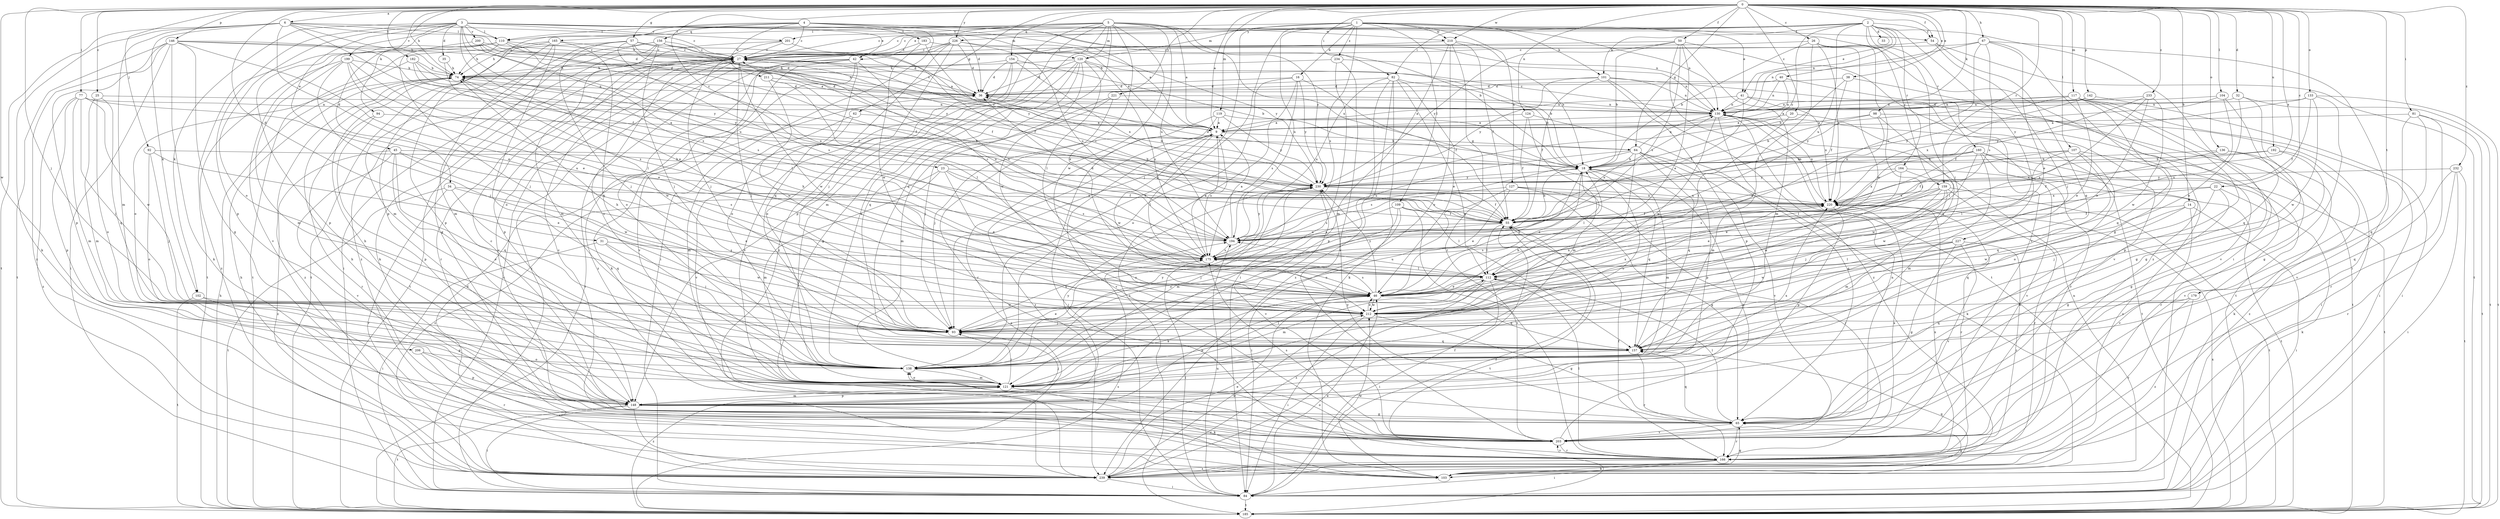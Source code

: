 strict digraph  {
0;
1;
2;
3;
4;
5;
6;
9;
14;
16;
18;
20;
22;
23;
25;
26;
27;
31;
32;
33;
34;
35;
36;
38;
40;
41;
42;
45;
46;
50;
54;
55;
57;
62;
64;
65;
67;
74;
77;
81;
82;
84;
92;
93;
94;
98;
101;
102;
103;
104;
107;
109;
110;
112;
117;
119;
120;
121;
124;
127;
130;
133;
136;
138;
142;
146;
148;
154;
156;
157;
159;
160;
164;
165;
166;
175;
179;
182;
183;
185;
192;
194;
199;
200;
201;
203;
206;
210;
211;
212;
220;
221;
226;
227;
230;
232;
233;
234;
239;
0 -> 6  [label=a];
0 -> 9  [label=a];
0 -> 14  [label=b];
0 -> 20  [label=c];
0 -> 22  [label=c];
0 -> 23  [label=c];
0 -> 25  [label=c];
0 -> 26  [label=c];
0 -> 31  [label=d];
0 -> 32  [label=d];
0 -> 38  [label=e];
0 -> 40  [label=e];
0 -> 50  [label=f];
0 -> 54  [label=f];
0 -> 57  [label=g];
0 -> 62  [label=g];
0 -> 64  [label=g];
0 -> 67  [label=h];
0 -> 74  [label=h];
0 -> 77  [label=i];
0 -> 81  [label=i];
0 -> 82  [label=i];
0 -> 92  [label=j];
0 -> 93  [label=j];
0 -> 94  [label=k];
0 -> 98  [label=k];
0 -> 104  [label=l];
0 -> 107  [label=l];
0 -> 117  [label=m];
0 -> 119  [label=m];
0 -> 124  [label=n];
0 -> 133  [label=o];
0 -> 136  [label=o];
0 -> 142  [label=p];
0 -> 146  [label=p];
0 -> 154  [label=q];
0 -> 159  [label=r];
0 -> 179  [label=t];
0 -> 182  [label=t];
0 -> 192  [label=u];
0 -> 206  [label=w];
0 -> 210  [label=w];
0 -> 220  [label=x];
0 -> 221  [label=y];
0 -> 226  [label=y];
0 -> 232  [label=z];
0 -> 233  [label=z];
1 -> 16  [label=b];
1 -> 27  [label=c];
1 -> 41  [label=e];
1 -> 93  [label=j];
1 -> 101  [label=k];
1 -> 109  [label=l];
1 -> 120  [label=m];
1 -> 127  [label=n];
1 -> 130  [label=n];
1 -> 138  [label=o];
1 -> 159  [label=r];
1 -> 175  [label=s];
1 -> 194  [label=u];
1 -> 210  [label=w];
1 -> 234  [label=z];
2 -> 27  [label=c];
2 -> 33  [label=d];
2 -> 41  [label=e];
2 -> 42  [label=e];
2 -> 54  [label=f];
2 -> 82  [label=i];
2 -> 84  [label=i];
2 -> 93  [label=j];
2 -> 101  [label=k];
2 -> 130  [label=n];
2 -> 160  [label=r];
2 -> 164  [label=r];
2 -> 194  [label=u];
2 -> 226  [label=y];
2 -> 227  [label=y];
2 -> 230  [label=y];
3 -> 34  [label=d];
3 -> 35  [label=d];
3 -> 36  [label=d];
3 -> 42  [label=e];
3 -> 45  [label=e];
3 -> 46  [label=e];
3 -> 102  [label=k];
3 -> 110  [label=l];
3 -> 120  [label=m];
3 -> 130  [label=n];
3 -> 138  [label=o];
3 -> 148  [label=p];
3 -> 175  [label=s];
3 -> 194  [label=u];
3 -> 199  [label=v];
3 -> 200  [label=v];
3 -> 201  [label=v];
3 -> 210  [label=w];
4 -> 9  [label=a];
4 -> 18  [label=b];
4 -> 27  [label=c];
4 -> 54  [label=f];
4 -> 84  [label=i];
4 -> 110  [label=l];
4 -> 148  [label=p];
4 -> 156  [label=q];
4 -> 165  [label=r];
4 -> 183  [label=t];
4 -> 211  [label=w];
5 -> 9  [label=a];
5 -> 27  [label=c];
5 -> 46  [label=e];
5 -> 110  [label=l];
5 -> 120  [label=m];
5 -> 121  [label=m];
5 -> 148  [label=p];
5 -> 157  [label=q];
5 -> 194  [label=u];
5 -> 201  [label=v];
5 -> 212  [label=w];
5 -> 220  [label=x];
5 -> 230  [label=y];
5 -> 239  [label=z];
6 -> 27  [label=c];
6 -> 36  [label=d];
6 -> 46  [label=e];
6 -> 55  [label=f];
6 -> 74  [label=h];
6 -> 102  [label=k];
6 -> 103  [label=k];
6 -> 110  [label=l];
6 -> 121  [label=m];
6 -> 185  [label=t];
9 -> 64  [label=g];
9 -> 112  [label=l];
9 -> 175  [label=s];
9 -> 203  [label=v];
9 -> 212  [label=w];
9 -> 239  [label=z];
14 -> 55  [label=f];
14 -> 84  [label=i];
14 -> 157  [label=q];
14 -> 203  [label=v];
14 -> 212  [label=w];
16 -> 36  [label=d];
16 -> 55  [label=f];
16 -> 138  [label=o];
16 -> 175  [label=s];
16 -> 185  [label=t];
16 -> 230  [label=y];
18 -> 36  [label=d];
18 -> 46  [label=e];
18 -> 112  [label=l];
18 -> 121  [label=m];
18 -> 138  [label=o];
18 -> 157  [label=q];
18 -> 230  [label=y];
20 -> 9  [label=a];
20 -> 112  [label=l];
20 -> 166  [label=r];
22 -> 65  [label=g];
22 -> 93  [label=j];
22 -> 103  [label=k];
22 -> 194  [label=u];
22 -> 220  [label=x];
23 -> 46  [label=e];
23 -> 55  [label=f];
23 -> 121  [label=m];
23 -> 175  [label=s];
23 -> 230  [label=y];
23 -> 239  [label=z];
25 -> 121  [label=m];
25 -> 130  [label=n];
25 -> 138  [label=o];
25 -> 157  [label=q];
26 -> 18  [label=b];
26 -> 27  [label=c];
26 -> 93  [label=j];
26 -> 112  [label=l];
26 -> 212  [label=w];
26 -> 220  [label=x];
26 -> 239  [label=z];
27 -> 74  [label=h];
27 -> 93  [label=j];
27 -> 138  [label=o];
27 -> 148  [label=p];
27 -> 166  [label=r];
27 -> 185  [label=t];
27 -> 203  [label=v];
27 -> 212  [label=w];
31 -> 84  [label=i];
31 -> 93  [label=j];
31 -> 175  [label=s];
31 -> 212  [label=w];
32 -> 46  [label=e];
32 -> 65  [label=g];
32 -> 130  [label=n];
32 -> 185  [label=t];
34 -> 46  [label=e];
34 -> 157  [label=q];
34 -> 166  [label=r];
34 -> 185  [label=t];
34 -> 220  [label=x];
35 -> 74  [label=h];
35 -> 112  [label=l];
36 -> 27  [label=c];
36 -> 130  [label=n];
38 -> 18  [label=b];
38 -> 36  [label=d];
38 -> 55  [label=f];
38 -> 203  [label=v];
40 -> 9  [label=a];
40 -> 36  [label=d];
40 -> 130  [label=n];
40 -> 203  [label=v];
41 -> 9  [label=a];
41 -> 55  [label=f];
41 -> 130  [label=n];
41 -> 185  [label=t];
41 -> 220  [label=x];
42 -> 74  [label=h];
42 -> 103  [label=k];
42 -> 138  [label=o];
42 -> 175  [label=s];
42 -> 185  [label=t];
42 -> 203  [label=v];
42 -> 239  [label=z];
45 -> 18  [label=b];
45 -> 138  [label=o];
45 -> 157  [label=q];
45 -> 175  [label=s];
45 -> 203  [label=v];
45 -> 212  [label=w];
45 -> 239  [label=z];
46 -> 18  [label=b];
46 -> 74  [label=h];
46 -> 148  [label=p];
46 -> 157  [label=q];
46 -> 175  [label=s];
46 -> 212  [label=w];
46 -> 220  [label=x];
46 -> 230  [label=y];
50 -> 18  [label=b];
50 -> 27  [label=c];
50 -> 46  [label=e];
50 -> 121  [label=m];
50 -> 175  [label=s];
50 -> 185  [label=t];
50 -> 203  [label=v];
50 -> 230  [label=y];
54 -> 27  [label=c];
54 -> 93  [label=j];
54 -> 157  [label=q];
54 -> 185  [label=t];
55 -> 18  [label=b];
55 -> 27  [label=c];
55 -> 93  [label=j];
55 -> 112  [label=l];
55 -> 185  [label=t];
55 -> 194  [label=u];
57 -> 27  [label=c];
57 -> 36  [label=d];
57 -> 55  [label=f];
57 -> 93  [label=j];
57 -> 121  [label=m];
57 -> 130  [label=n];
57 -> 175  [label=s];
57 -> 185  [label=t];
62 -> 9  [label=a];
62 -> 121  [label=m];
62 -> 203  [label=v];
64 -> 18  [label=b];
64 -> 27  [label=c];
64 -> 93  [label=j];
64 -> 103  [label=k];
64 -> 130  [label=n];
64 -> 148  [label=p];
64 -> 157  [label=q];
64 -> 175  [label=s];
64 -> 194  [label=u];
64 -> 203  [label=v];
65 -> 27  [label=c];
65 -> 112  [label=l];
65 -> 157  [label=q];
65 -> 166  [label=r];
65 -> 203  [label=v];
65 -> 230  [label=y];
67 -> 27  [label=c];
67 -> 46  [label=e];
67 -> 65  [label=g];
67 -> 84  [label=i];
67 -> 130  [label=n];
67 -> 175  [label=s];
67 -> 194  [label=u];
74 -> 36  [label=d];
74 -> 212  [label=w];
74 -> 239  [label=z];
77 -> 93  [label=j];
77 -> 121  [label=m];
77 -> 130  [label=n];
77 -> 148  [label=p];
77 -> 194  [label=u];
77 -> 212  [label=w];
77 -> 239  [label=z];
81 -> 9  [label=a];
81 -> 157  [label=q];
81 -> 166  [label=r];
81 -> 185  [label=t];
81 -> 203  [label=v];
82 -> 18  [label=b];
82 -> 36  [label=d];
82 -> 46  [label=e];
82 -> 103  [label=k];
82 -> 148  [label=p];
82 -> 157  [label=q];
82 -> 194  [label=u];
82 -> 239  [label=z];
84 -> 27  [label=c];
84 -> 46  [label=e];
84 -> 55  [label=f];
84 -> 185  [label=t];
84 -> 194  [label=u];
92 -> 18  [label=b];
92 -> 46  [label=e];
92 -> 93  [label=j];
92 -> 138  [label=o];
93 -> 18  [label=b];
93 -> 46  [label=e];
93 -> 74  [label=h];
93 -> 157  [label=q];
93 -> 194  [label=u];
94 -> 9  [label=a];
94 -> 148  [label=p];
94 -> 166  [label=r];
98 -> 9  [label=a];
98 -> 18  [label=b];
98 -> 84  [label=i];
98 -> 112  [label=l];
98 -> 220  [label=x];
101 -> 36  [label=d];
101 -> 55  [label=f];
101 -> 130  [label=n];
101 -> 148  [label=p];
101 -> 185  [label=t];
101 -> 230  [label=y];
101 -> 239  [label=z];
102 -> 148  [label=p];
102 -> 185  [label=t];
102 -> 212  [label=w];
103 -> 65  [label=g];
103 -> 130  [label=n];
103 -> 157  [label=q];
103 -> 212  [label=w];
104 -> 130  [label=n];
104 -> 157  [label=q];
104 -> 175  [label=s];
104 -> 220  [label=x];
107 -> 18  [label=b];
107 -> 55  [label=f];
107 -> 112  [label=l];
107 -> 138  [label=o];
107 -> 157  [label=q];
107 -> 166  [label=r];
109 -> 55  [label=f];
109 -> 84  [label=i];
109 -> 112  [label=l];
109 -> 138  [label=o];
109 -> 175  [label=s];
109 -> 203  [label=v];
110 -> 27  [label=c];
110 -> 36  [label=d];
110 -> 55  [label=f];
110 -> 74  [label=h];
110 -> 148  [label=p];
110 -> 185  [label=t];
110 -> 203  [label=v];
112 -> 46  [label=e];
112 -> 84  [label=i];
112 -> 121  [label=m];
112 -> 194  [label=u];
112 -> 239  [label=z];
117 -> 9  [label=a];
117 -> 46  [label=e];
117 -> 65  [label=g];
117 -> 84  [label=i];
117 -> 130  [label=n];
117 -> 148  [label=p];
117 -> 157  [label=q];
117 -> 230  [label=y];
119 -> 9  [label=a];
119 -> 18  [label=b];
119 -> 84  [label=i];
119 -> 93  [label=j];
119 -> 230  [label=y];
120 -> 18  [label=b];
120 -> 36  [label=d];
120 -> 65  [label=g];
120 -> 74  [label=h];
120 -> 112  [label=l];
120 -> 138  [label=o];
120 -> 157  [label=q];
120 -> 175  [label=s];
120 -> 212  [label=w];
121 -> 46  [label=e];
121 -> 93  [label=j];
121 -> 103  [label=k];
121 -> 138  [label=o];
121 -> 148  [label=p];
121 -> 220  [label=x];
124 -> 9  [label=a];
124 -> 55  [label=f];
124 -> 65  [label=g];
124 -> 121  [label=m];
127 -> 46  [label=e];
127 -> 65  [label=g];
127 -> 138  [label=o];
127 -> 166  [label=r];
127 -> 175  [label=s];
127 -> 220  [label=x];
130 -> 9  [label=a];
130 -> 27  [label=c];
130 -> 121  [label=m];
130 -> 185  [label=t];
130 -> 212  [label=w];
130 -> 220  [label=x];
133 -> 55  [label=f];
133 -> 65  [label=g];
133 -> 130  [label=n];
133 -> 185  [label=t];
133 -> 212  [label=w];
133 -> 230  [label=y];
136 -> 18  [label=b];
136 -> 55  [label=f];
136 -> 103  [label=k];
136 -> 203  [label=v];
138 -> 112  [label=l];
138 -> 121  [label=m];
138 -> 230  [label=y];
142 -> 84  [label=i];
142 -> 130  [label=n];
142 -> 230  [label=y];
146 -> 27  [label=c];
146 -> 36  [label=d];
146 -> 46  [label=e];
146 -> 65  [label=g];
146 -> 84  [label=i];
146 -> 103  [label=k];
146 -> 148  [label=p];
146 -> 185  [label=t];
146 -> 230  [label=y];
146 -> 239  [label=z];
148 -> 65  [label=g];
148 -> 74  [label=h];
148 -> 84  [label=i];
148 -> 93  [label=j];
148 -> 121  [label=m];
148 -> 166  [label=r];
148 -> 185  [label=t];
148 -> 230  [label=y];
148 -> 239  [label=z];
154 -> 18  [label=b];
154 -> 36  [label=d];
154 -> 74  [label=h];
154 -> 138  [label=o];
154 -> 203  [label=v];
154 -> 220  [label=x];
156 -> 9  [label=a];
156 -> 27  [label=c];
156 -> 65  [label=g];
156 -> 84  [label=i];
156 -> 93  [label=j];
156 -> 121  [label=m];
156 -> 230  [label=y];
156 -> 239  [label=z];
157 -> 138  [label=o];
157 -> 166  [label=r];
159 -> 46  [label=e];
159 -> 93  [label=j];
159 -> 121  [label=m];
159 -> 166  [label=r];
159 -> 175  [label=s];
159 -> 185  [label=t];
159 -> 212  [label=w];
159 -> 220  [label=x];
160 -> 18  [label=b];
160 -> 112  [label=l];
160 -> 121  [label=m];
160 -> 185  [label=t];
160 -> 194  [label=u];
160 -> 203  [label=v];
160 -> 212  [label=w];
160 -> 239  [label=z];
164 -> 46  [label=e];
164 -> 185  [label=t];
164 -> 212  [label=w];
164 -> 220  [label=x];
164 -> 230  [label=y];
165 -> 27  [label=c];
165 -> 74  [label=h];
165 -> 121  [label=m];
165 -> 138  [label=o];
165 -> 148  [label=p];
165 -> 157  [label=q];
165 -> 185  [label=t];
166 -> 55  [label=f];
166 -> 84  [label=i];
166 -> 103  [label=k];
166 -> 112  [label=l];
166 -> 203  [label=v];
166 -> 220  [label=x];
166 -> 239  [label=z];
175 -> 9  [label=a];
175 -> 27  [label=c];
175 -> 84  [label=i];
175 -> 112  [label=l];
179 -> 157  [label=q];
179 -> 166  [label=r];
179 -> 212  [label=w];
179 -> 239  [label=z];
182 -> 55  [label=f];
182 -> 74  [label=h];
182 -> 130  [label=n];
182 -> 138  [label=o];
182 -> 230  [label=y];
183 -> 9  [label=a];
183 -> 27  [label=c];
183 -> 212  [label=w];
183 -> 230  [label=y];
185 -> 9  [label=a];
185 -> 74  [label=h];
185 -> 175  [label=s];
185 -> 220  [label=x];
192 -> 18  [label=b];
192 -> 65  [label=g];
192 -> 220  [label=x];
192 -> 239  [label=z];
194 -> 9  [label=a];
194 -> 36  [label=d];
194 -> 130  [label=n];
194 -> 175  [label=s];
194 -> 230  [label=y];
199 -> 46  [label=e];
199 -> 74  [label=h];
199 -> 93  [label=j];
199 -> 112  [label=l];
199 -> 121  [label=m];
199 -> 175  [label=s];
199 -> 239  [label=z];
200 -> 9  [label=a];
200 -> 27  [label=c];
200 -> 93  [label=j];
200 -> 175  [label=s];
200 -> 194  [label=u];
201 -> 27  [label=c];
201 -> 55  [label=f];
201 -> 93  [label=j];
201 -> 103  [label=k];
203 -> 18  [label=b];
203 -> 27  [label=c];
203 -> 74  [label=h];
203 -> 130  [label=n];
203 -> 138  [label=o];
203 -> 166  [label=r];
203 -> 175  [label=s];
203 -> 220  [label=x];
206 -> 138  [label=o];
206 -> 148  [label=p];
206 -> 166  [label=r];
210 -> 18  [label=b];
210 -> 27  [label=c];
210 -> 55  [label=f];
210 -> 121  [label=m];
210 -> 138  [label=o];
210 -> 166  [label=r];
211 -> 36  [label=d];
211 -> 112  [label=l];
211 -> 194  [label=u];
211 -> 212  [label=w];
212 -> 46  [label=e];
212 -> 65  [label=g];
212 -> 84  [label=i];
212 -> 93  [label=j];
212 -> 220  [label=x];
220 -> 55  [label=f];
220 -> 74  [label=h];
220 -> 130  [label=n];
220 -> 148  [label=p];
220 -> 166  [label=r];
221 -> 93  [label=j];
221 -> 121  [label=m];
221 -> 130  [label=n];
221 -> 166  [label=r];
226 -> 27  [label=c];
226 -> 36  [label=d];
226 -> 84  [label=i];
226 -> 93  [label=j];
226 -> 138  [label=o];
226 -> 157  [label=q];
226 -> 194  [label=u];
226 -> 230  [label=y];
227 -> 65  [label=g];
227 -> 112  [label=l];
227 -> 166  [label=r];
227 -> 175  [label=s];
227 -> 203  [label=v];
227 -> 212  [label=w];
230 -> 36  [label=d];
230 -> 55  [label=f];
230 -> 121  [label=m];
230 -> 138  [label=o];
230 -> 203  [label=v];
230 -> 220  [label=x];
232 -> 84  [label=i];
232 -> 157  [label=q];
232 -> 166  [label=r];
232 -> 185  [label=t];
232 -> 230  [label=y];
233 -> 46  [label=e];
233 -> 55  [label=f];
233 -> 130  [label=n];
233 -> 175  [label=s];
233 -> 212  [label=w];
234 -> 74  [label=h];
234 -> 84  [label=i];
234 -> 130  [label=n];
234 -> 203  [label=v];
239 -> 36  [label=d];
239 -> 46  [label=e];
239 -> 55  [label=f];
239 -> 65  [label=g];
239 -> 74  [label=h];
239 -> 84  [label=i];
239 -> 212  [label=w];
}
